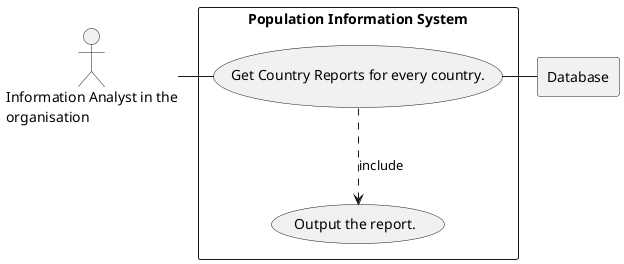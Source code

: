 @startuml

actor Member as "Information Analyst in the
organisation"

rectangle Database

rectangle "Population Information System" {
    usecase UC41 as "Get Country Reports for every country."

    usecase UCa as "Output the report."

    Member - UC41
    UC41 ..> UCa : include
    UC41 - Database
}

@enduml